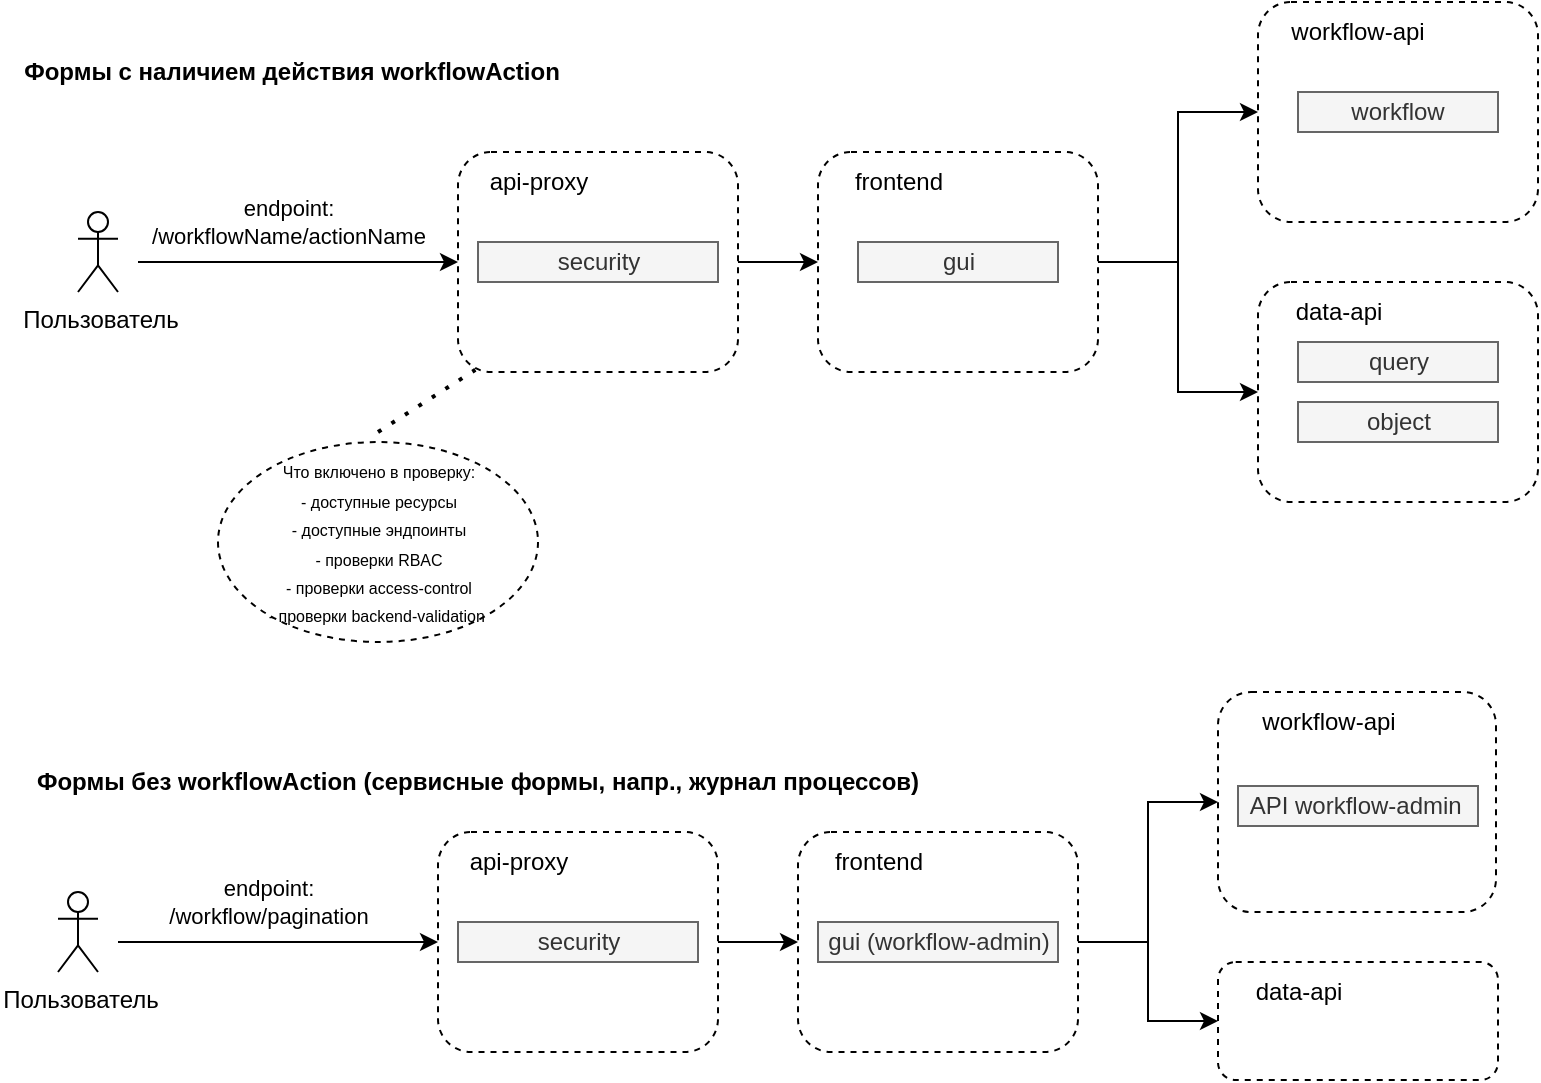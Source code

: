 <mxfile version="22.1.1" type="github">
  <diagram name="Страница — 1" id="8v1wEFvi7GDDfeoe-wUZ">
    <mxGraphModel dx="1647" dy="897" grid="1" gridSize="10" guides="1" tooltips="1" connect="1" arrows="1" fold="1" page="1" pageScale="1" pageWidth="827" pageHeight="1169" math="0" shadow="0">
      <root>
        <mxCell id="0" />
        <mxCell id="1" parent="0" />
        <mxCell id="JR10sc46IG1lBTu89r6D-1" value="Пользователь" style="shape=umlActor;verticalLabelPosition=bottom;verticalAlign=top;html=1;spacingLeft=1;" vertex="1" parent="1">
          <mxGeometry x="54" y="115" width="20" height="40" as="geometry" />
        </mxCell>
        <mxCell id="JR10sc46IG1lBTu89r6D-2" style="edgeStyle=orthogonalEdgeStyle;rounded=0;orthogonalLoop=1;jettySize=auto;html=1;exitX=1;exitY=0.5;exitDx=0;exitDy=0;entryX=0;entryY=0.5;entryDx=0;entryDy=0;fontColor=#000000;spacingLeft=1;" edge="1" parent="1" source="JR10sc46IG1lBTu89r6D-3" target="JR10sc46IG1lBTu89r6D-10">
          <mxGeometry relative="1" as="geometry" />
        </mxCell>
        <mxCell id="JR10sc46IG1lBTu89r6D-3" value="" style="rounded=1;whiteSpace=wrap;html=1;dashed=1;align=left;spacingLeft=1;" vertex="1" parent="1">
          <mxGeometry x="244" y="85" width="140" height="110" as="geometry" />
        </mxCell>
        <mxCell id="JR10sc46IG1lBTu89r6D-4" value="" style="endArrow=classic;html=1;entryX=0;entryY=0.5;entryDx=0;entryDy=0;spacingLeft=1;" edge="1" parent="1" target="JR10sc46IG1lBTu89r6D-3">
          <mxGeometry width="50" height="50" relative="1" as="geometry">
            <mxPoint x="84" y="140" as="sourcePoint" />
            <mxPoint x="184" y="245" as="targetPoint" />
          </mxGeometry>
        </mxCell>
        <mxCell id="JR10sc46IG1lBTu89r6D-5" value="endpoint: &lt;br&gt;/workflowName/actionName" style="edgeLabel;html=1;align=center;verticalAlign=middle;resizable=0;points=[];spacingLeft=1;" vertex="1" connectable="0" parent="JR10sc46IG1lBTu89r6D-4">
          <mxGeometry x="-0.429" y="2" relative="1" as="geometry">
            <mxPoint x="28.28" y="-18" as="offset" />
          </mxGeometry>
        </mxCell>
        <mxCell id="JR10sc46IG1lBTu89r6D-6" value="api-proxy" style="text;html=1;strokeColor=none;fillColor=none;align=center;verticalAlign=middle;whiteSpace=wrap;rounded=0;dashed=1;spacingLeft=1;" vertex="1" parent="1">
          <mxGeometry x="254" y="90" width="60" height="20" as="geometry" />
        </mxCell>
        <mxCell id="JR10sc46IG1lBTu89r6D-7" value="security" style="rounded=0;whiteSpace=wrap;html=1;fillColor=#f5f5f5;strokeColor=#666666;fontColor=#333333;spacingLeft=1;" vertex="1" parent="1">
          <mxGeometry x="254" y="130" width="120" height="20" as="geometry" />
        </mxCell>
        <mxCell id="JR10sc46IG1lBTu89r6D-8" style="edgeStyle=orthogonalEdgeStyle;rounded=0;orthogonalLoop=1;jettySize=auto;html=1;exitX=1;exitY=0.5;exitDx=0;exitDy=0;entryX=0;entryY=0.5;entryDx=0;entryDy=0;fontColor=#000000;" edge="1" parent="1" source="JR10sc46IG1lBTu89r6D-10" target="JR10sc46IG1lBTu89r6D-13">
          <mxGeometry relative="1" as="geometry" />
        </mxCell>
        <mxCell id="JR10sc46IG1lBTu89r6D-9" style="edgeStyle=orthogonalEdgeStyle;rounded=0;orthogonalLoop=1;jettySize=auto;html=1;exitX=1;exitY=0.5;exitDx=0;exitDy=0;entryX=0;entryY=0.5;entryDx=0;entryDy=0;fontColor=#000000;spacingLeft=1;" edge="1" parent="1" source="JR10sc46IG1lBTu89r6D-10" target="JR10sc46IG1lBTu89r6D-15">
          <mxGeometry relative="1" as="geometry" />
        </mxCell>
        <mxCell id="JR10sc46IG1lBTu89r6D-10" value="" style="rounded=1;whiteSpace=wrap;html=1;dashed=1;align=left;spacingLeft=1;" vertex="1" parent="1">
          <mxGeometry x="424" y="85" width="140" height="110" as="geometry" />
        </mxCell>
        <mxCell id="JR10sc46IG1lBTu89r6D-11" value="gui" style="rounded=0;whiteSpace=wrap;html=1;fillColor=#f5f5f5;strokeColor=#666666;fontColor=#333333;spacingLeft=1;" vertex="1" parent="1">
          <mxGeometry x="444" y="130" width="100" height="20" as="geometry" />
        </mxCell>
        <mxCell id="JR10sc46IG1lBTu89r6D-12" value="&lt;font&gt;frontend&lt;/font&gt;" style="text;html=1;strokeColor=none;fillColor=none;align=center;verticalAlign=middle;whiteSpace=wrap;rounded=0;dashed=1;spacingLeft=1;" vertex="1" parent="1">
          <mxGeometry x="434" y="90" width="60" height="20" as="geometry" />
        </mxCell>
        <mxCell id="JR10sc46IG1lBTu89r6D-13" value="" style="rounded=1;whiteSpace=wrap;html=1;dashed=1;align=left;" vertex="1" parent="1">
          <mxGeometry x="644" y="10" width="140" height="110" as="geometry" />
        </mxCell>
        <mxCell id="JR10sc46IG1lBTu89r6D-14" value="&lt;font&gt;workflow-api&lt;/font&gt;" style="text;html=1;strokeColor=none;fillColor=none;align=center;verticalAlign=middle;whiteSpace=wrap;rounded=0;dashed=1;" vertex="1" parent="1">
          <mxGeometry x="654" y="15" width="80" height="20" as="geometry" />
        </mxCell>
        <mxCell id="JR10sc46IG1lBTu89r6D-15" value="" style="rounded=1;whiteSpace=wrap;html=1;dashed=1;align=left;spacingLeft=1;" vertex="1" parent="1">
          <mxGeometry x="644" y="150" width="140" height="110" as="geometry" />
        </mxCell>
        <mxCell id="JR10sc46IG1lBTu89r6D-16" value="&lt;font&gt;data-api&lt;/font&gt;" style="text;html=1;strokeColor=none;fillColor=none;align=center;verticalAlign=middle;whiteSpace=wrap;rounded=0;dashed=1;spacingLeft=1;" vertex="1" parent="1">
          <mxGeometry x="644" y="155" width="80" height="20" as="geometry" />
        </mxCell>
        <mxCell id="JR10sc46IG1lBTu89r6D-17" value="workflow" style="rounded=0;whiteSpace=wrap;html=1;fillColor=#f5f5f5;strokeColor=#666666;fontColor=#333333;" vertex="1" parent="1">
          <mxGeometry x="664" y="55" width="100" height="20" as="geometry" />
        </mxCell>
        <mxCell id="JR10sc46IG1lBTu89r6D-18" value="query" style="rounded=0;whiteSpace=wrap;html=1;fillColor=#f5f5f5;strokeColor=#666666;fontColor=#333333;spacingLeft=1;" vertex="1" parent="1">
          <mxGeometry x="664" y="180" width="100" height="20" as="geometry" />
        </mxCell>
        <mxCell id="JR10sc46IG1lBTu89r6D-19" value="object" style="rounded=0;whiteSpace=wrap;html=1;fillColor=#f5f5f5;strokeColor=#666666;fontColor=#333333;spacingLeft=1;" vertex="1" parent="1">
          <mxGeometry x="664" y="210" width="100" height="20" as="geometry" />
        </mxCell>
        <mxCell id="JR10sc46IG1lBTu89r6D-20" value="Пользователь" style="shape=umlActor;verticalLabelPosition=bottom;verticalAlign=top;html=1;spacingLeft=1;" vertex="1" parent="1">
          <mxGeometry x="44" y="455" width="20" height="40" as="geometry" />
        </mxCell>
        <mxCell id="JR10sc46IG1lBTu89r6D-21" style="edgeStyle=orthogonalEdgeStyle;rounded=0;orthogonalLoop=1;jettySize=auto;html=1;exitX=1;exitY=0.5;exitDx=0;exitDy=0;fontColor=#000000;spacingLeft=1;" edge="1" parent="1" source="JR10sc46IG1lBTu89r6D-22" target="JR10sc46IG1lBTu89r6D-32">
          <mxGeometry relative="1" as="geometry" />
        </mxCell>
        <mxCell id="JR10sc46IG1lBTu89r6D-22" value="" style="rounded=1;whiteSpace=wrap;html=1;dashed=1;align=left;spacingLeft=1;" vertex="1" parent="1">
          <mxGeometry x="234" y="425" width="140" height="110" as="geometry" />
        </mxCell>
        <mxCell id="JR10sc46IG1lBTu89r6D-23" value="" style="endArrow=classic;html=1;entryX=0;entryY=0.5;entryDx=0;entryDy=0;spacingLeft=1;" edge="1" parent="1" target="JR10sc46IG1lBTu89r6D-22">
          <mxGeometry width="50" height="50" relative="1" as="geometry">
            <mxPoint x="74" y="480" as="sourcePoint" />
            <mxPoint x="174" y="585" as="targetPoint" />
          </mxGeometry>
        </mxCell>
        <mxCell id="JR10sc46IG1lBTu89r6D-24" value="endpoint: &lt;br&gt;/workflow/pagination" style="edgeLabel;html=1;align=center;verticalAlign=middle;resizable=0;points=[];spacingLeft=1;" vertex="1" connectable="0" parent="JR10sc46IG1lBTu89r6D-23">
          <mxGeometry x="-0.429" y="2" relative="1" as="geometry">
            <mxPoint x="28.28" y="-18" as="offset" />
          </mxGeometry>
        </mxCell>
        <mxCell id="JR10sc46IG1lBTu89r6D-25" value="&lt;font&gt;api-proxy&lt;/font&gt;" style="text;html=1;strokeColor=none;fillColor=none;align=center;verticalAlign=middle;whiteSpace=wrap;rounded=0;dashed=1;spacingLeft=1;" vertex="1" parent="1">
          <mxGeometry x="244" y="430" width="60" height="20" as="geometry" />
        </mxCell>
        <mxCell id="JR10sc46IG1lBTu89r6D-26" value="security" style="rounded=0;whiteSpace=wrap;html=1;fillColor=#f5f5f5;strokeColor=#666666;fontColor=#333333;spacingLeft=1;" vertex="1" parent="1">
          <mxGeometry x="244" y="470" width="120" height="20" as="geometry" />
        </mxCell>
        <mxCell id="JR10sc46IG1lBTu89r6D-27" value="" style="rounded=1;whiteSpace=wrap;html=1;dashed=1;align=left;spacingLeft=1;" vertex="1" parent="1">
          <mxGeometry x="624" y="355" width="139" height="110" as="geometry" />
        </mxCell>
        <mxCell id="JR10sc46IG1lBTu89r6D-28" value="API workflow-admin&amp;nbsp;" style="rounded=0;whiteSpace=wrap;html=1;fillColor=#f5f5f5;strokeColor=#666666;fontColor=#333333;spacingLeft=1;" vertex="1" parent="1">
          <mxGeometry x="634" y="402" width="120" height="20" as="geometry" />
        </mxCell>
        <mxCell id="JR10sc46IG1lBTu89r6D-29" value="workflow-api" style="text;html=1;strokeColor=none;fillColor=none;align=center;verticalAlign=middle;whiteSpace=wrap;rounded=0;dashed=1;spacingLeft=1;" vertex="1" parent="1">
          <mxGeometry x="634" y="360" width="90" height="20" as="geometry" />
        </mxCell>
        <mxCell id="JR10sc46IG1lBTu89r6D-30" style="edgeStyle=orthogonalEdgeStyle;rounded=0;orthogonalLoop=1;jettySize=auto;html=1;exitX=1;exitY=0.5;exitDx=0;exitDy=0;fontColor=#000000;spacingLeft=1;" edge="1" parent="1" source="JR10sc46IG1lBTu89r6D-32" target="JR10sc46IG1lBTu89r6D-27">
          <mxGeometry relative="1" as="geometry" />
        </mxCell>
        <mxCell id="JR10sc46IG1lBTu89r6D-31" style="edgeStyle=orthogonalEdgeStyle;rounded=0;orthogonalLoop=1;jettySize=auto;html=1;exitX=1;exitY=0.5;exitDx=0;exitDy=0;" edge="1" parent="1" source="JR10sc46IG1lBTu89r6D-32" target="JR10sc46IG1lBTu89r6D-39">
          <mxGeometry relative="1" as="geometry" />
        </mxCell>
        <mxCell id="JR10sc46IG1lBTu89r6D-32" value="" style="rounded=1;whiteSpace=wrap;html=1;dashed=1;align=left;spacingLeft=1;" vertex="1" parent="1">
          <mxGeometry x="414" y="425" width="140" height="110" as="geometry" />
        </mxCell>
        <mxCell id="JR10sc46IG1lBTu89r6D-33" value="gui (workflow-admin)" style="rounded=0;whiteSpace=wrap;html=1;fillColor=#f5f5f5;strokeColor=#666666;fontColor=#333333;spacingLeft=1;" vertex="1" parent="1">
          <mxGeometry x="424" y="470" width="120" height="20" as="geometry" />
        </mxCell>
        <mxCell id="JR10sc46IG1lBTu89r6D-34" value="&lt;font&gt;frontend&lt;/font&gt;" style="text;html=1;strokeColor=none;fillColor=none;align=center;verticalAlign=middle;whiteSpace=wrap;rounded=0;dashed=1;spacingLeft=1;" vertex="1" parent="1">
          <mxGeometry x="424" y="430" width="60" height="20" as="geometry" />
        </mxCell>
        <mxCell id="JR10sc46IG1lBTu89r6D-35" value="" style="endArrow=none;dashed=1;html=1;dashPattern=1 3;strokeWidth=2;fontColor=#000000;entryX=0.062;entryY=0.99;entryDx=0;entryDy=0;entryPerimeter=0;spacingLeft=1;" edge="1" parent="1" target="JR10sc46IG1lBTu89r6D-3">
          <mxGeometry width="50" height="50" relative="1" as="geometry">
            <mxPoint x="204" y="225" as="sourcePoint" />
            <mxPoint x="264" y="205" as="targetPoint" />
          </mxGeometry>
        </mxCell>
        <mxCell id="JR10sc46IG1lBTu89r6D-36" value="&lt;font style=&quot;font-size: 8px&quot;&gt;Что включено в проверку:&lt;br&gt;- доступные ресурсы&lt;br&gt;- доступные эндпоинты&lt;br&gt;- проверки RBAC&lt;br&gt;- проверки access-control&lt;br&gt;- проверки backend-validation&amp;nbsp;&lt;br&gt;&lt;/font&gt;" style="ellipse;whiteSpace=wrap;html=1;dashed=1;fontColor=#000000;spacingLeft=1;" vertex="1" parent="1">
          <mxGeometry x="124" y="230" width="160" height="100" as="geometry" />
        </mxCell>
        <mxCell id="JR10sc46IG1lBTu89r6D-37" value="Формы с наличием действия workflowAction" style="text;html=1;strokeColor=none;fillColor=none;align=center;verticalAlign=middle;whiteSpace=wrap;rounded=0;dashed=1;fontColor=#000000;fontStyle=1" vertex="1" parent="1">
          <mxGeometry x="18" y="35" width="286" height="20" as="geometry" />
        </mxCell>
        <mxCell id="JR10sc46IG1lBTu89r6D-38" value="Формы без workflowAction (сервисные формы, напр., журнал процессов)" style="text;html=1;strokeColor=none;fillColor=none;align=center;verticalAlign=middle;whiteSpace=wrap;rounded=0;dashed=1;fontColor=#000000;fontStyle=1" vertex="1" parent="1">
          <mxGeometry x="28" y="390" width="452" height="20" as="geometry" />
        </mxCell>
        <mxCell id="JR10sc46IG1lBTu89r6D-39" value="" style="rounded=1;whiteSpace=wrap;html=1;dashed=1;align=left;spacingLeft=1;" vertex="1" parent="1">
          <mxGeometry x="624" y="490" width="140" height="59" as="geometry" />
        </mxCell>
        <mxCell id="JR10sc46IG1lBTu89r6D-40" value="&lt;font&gt;data-api&lt;/font&gt;" style="text;html=1;strokeColor=none;fillColor=none;align=center;verticalAlign=middle;whiteSpace=wrap;rounded=0;dashed=1;spacingLeft=1;" vertex="1" parent="1">
          <mxGeometry x="624" y="495" width="80" height="20" as="geometry" />
        </mxCell>
      </root>
    </mxGraphModel>
  </diagram>
</mxfile>
